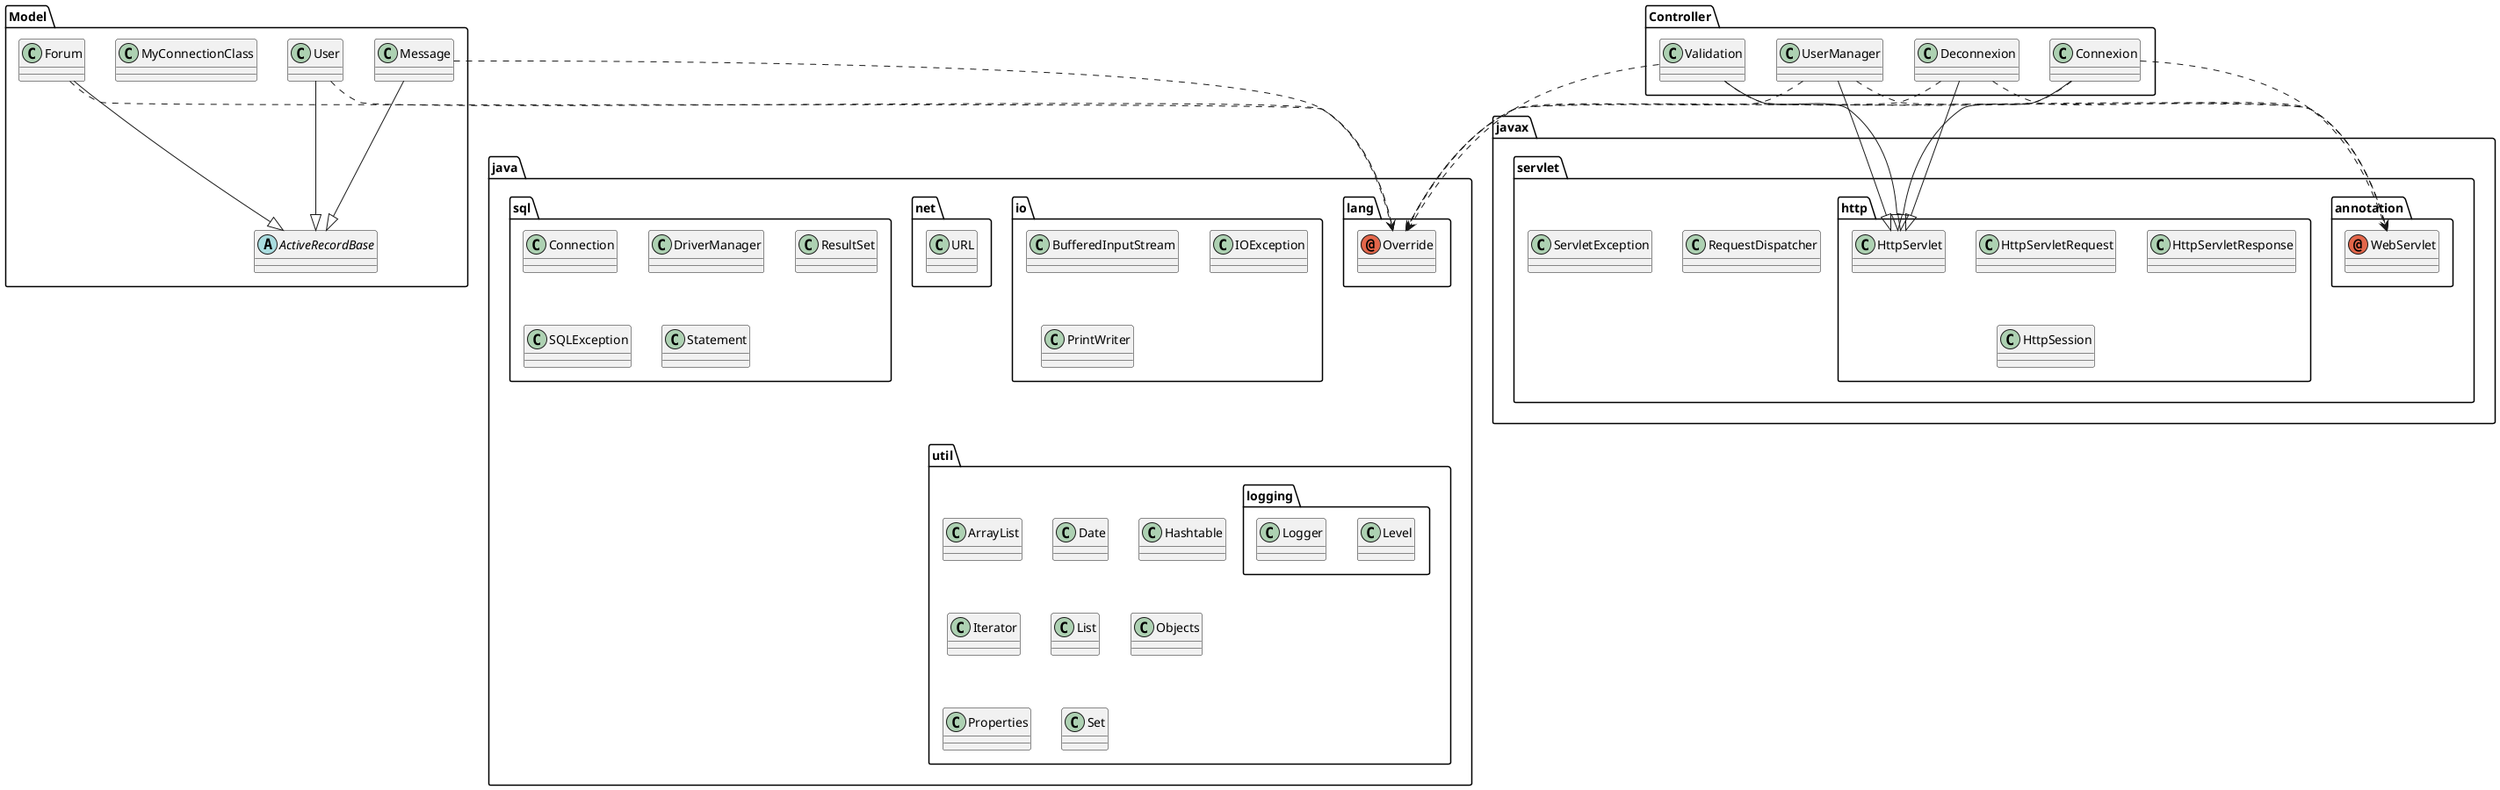@startuml
abstract class Model.ActiveRecordBase
annotation java.lang.Override
annotation javax.servlet.annotation.WebServlet
class Controller.Connexion
class Controller.Deconnexion
class Controller.UserManager
class Controller.Validation
class Model.Forum
class Model.Message
class Model.MyConnectionClass
class Model.User
class java.io.BufferedInputStream
class java.io.IOException
class java.io.PrintWriter
class java.net.URL
class java.sql.Connection
class java.sql.DriverManager
class java.sql.ResultSet
class java.sql.SQLException
class java.sql.Statement
class java.util.ArrayList
class java.util.Date
class java.util.Hashtable
class java.util.Iterator
class java.util.List
class java.util.Objects
class java.util.Properties
class java.util.Set
class java.util.logging.Level
class java.util.logging.Logger
class javax.servlet.RequestDispatcher
class javax.servlet.ServletException
class javax.servlet.http.HttpServlet
class javax.servlet.http.HttpServletRequest
class javax.servlet.http.HttpServletResponse
class javax.servlet.http.HttpSession
Controller.Connexion ..> java.lang.Override
Controller.Connexion ..> javax.servlet.annotation.WebServlet
Controller.Connexion --|> javax.servlet.http.HttpServlet
Controller.Deconnexion ..> java.lang.Override
Controller.Deconnexion ..> javax.servlet.annotation.WebServlet
Controller.Deconnexion --|> javax.servlet.http.HttpServlet
Controller.UserManager ..> java.lang.Override
Controller.UserManager ..> javax.servlet.annotation.WebServlet
Controller.UserManager --|> javax.servlet.http.HttpServlet
Controller.Validation ..> java.lang.Override
Controller.Validation ..> javax.servlet.annotation.WebServlet
Controller.Validation --|> javax.servlet.http.HttpServlet
Model.Forum --|> Model.ActiveRecordBase
Model.Forum ..> java.lang.Override
Model.Message --|> Model.ActiveRecordBase
Model.Message ..> java.lang.Override
Model.User --|> Model.ActiveRecordBase
Model.User ..> java.lang.Override
@enduml